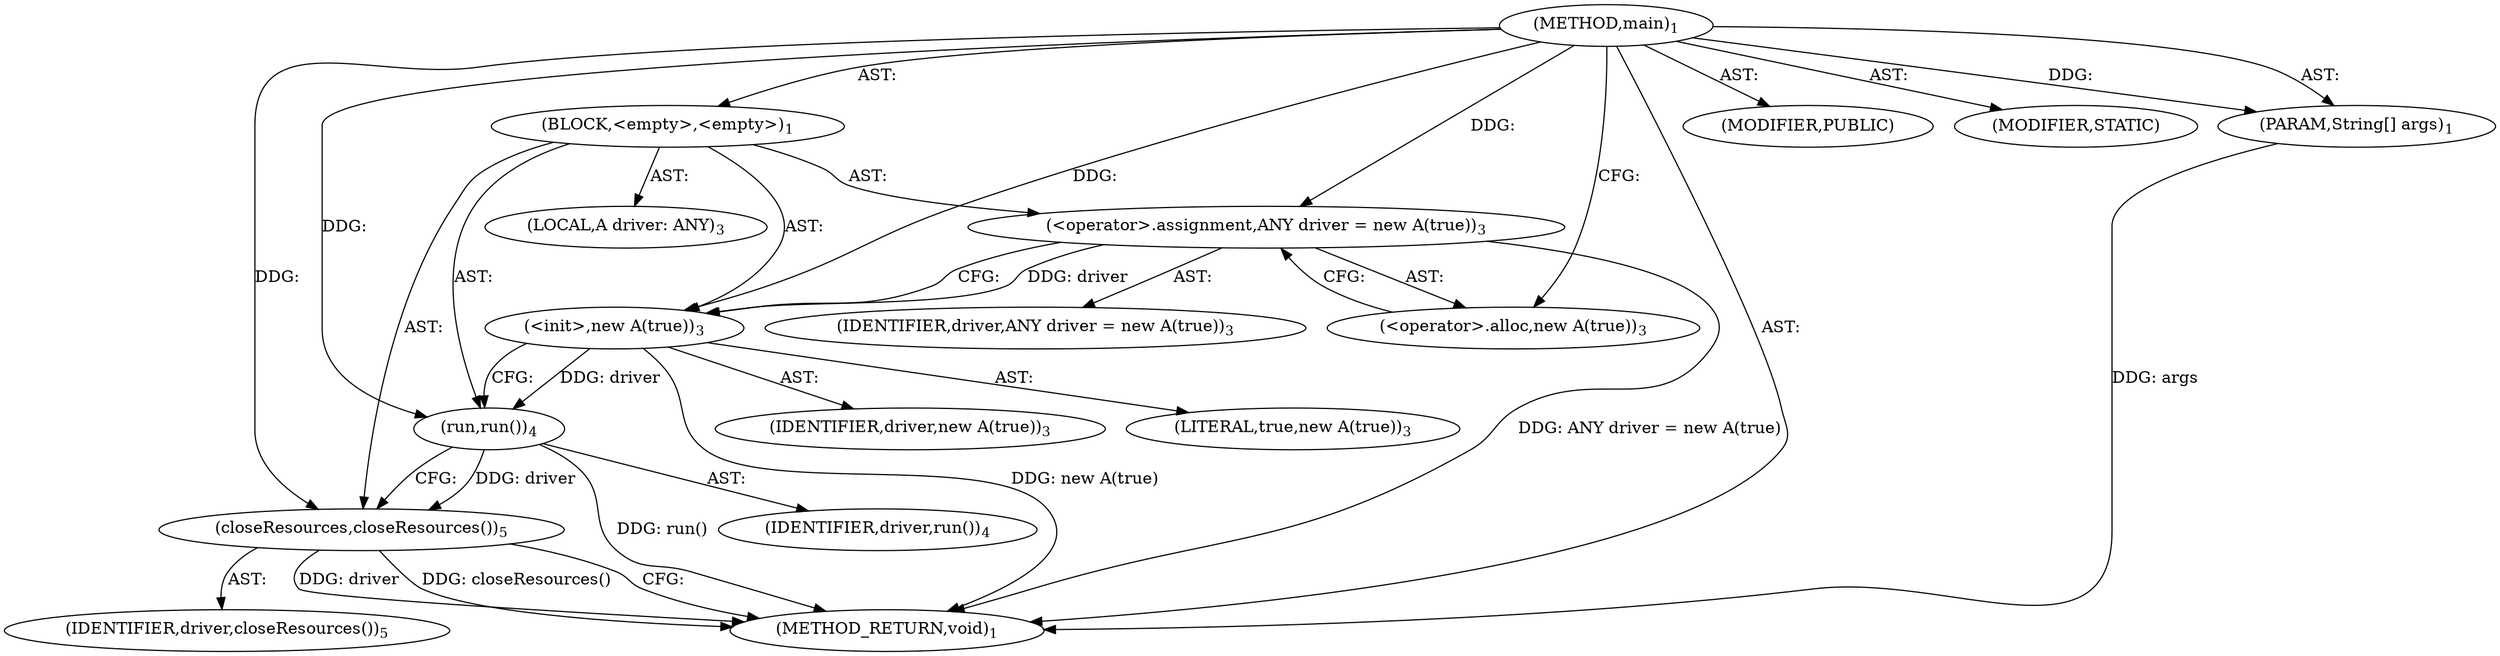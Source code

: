 digraph "main" {  
"19" [label = <(METHOD,main)<SUB>1</SUB>> ]
"20" [label = <(PARAM,String[] args)<SUB>1</SUB>> ]
"21" [label = <(BLOCK,&lt;empty&gt;,&lt;empty&gt;)<SUB>1</SUB>> ]
"4" [label = <(LOCAL,A driver: ANY)<SUB>3</SUB>> ]
"22" [label = <(&lt;operator&gt;.assignment,ANY driver = new A(true))<SUB>3</SUB>> ]
"23" [label = <(IDENTIFIER,driver,ANY driver = new A(true))<SUB>3</SUB>> ]
"24" [label = <(&lt;operator&gt;.alloc,new A(true))<SUB>3</SUB>> ]
"25" [label = <(&lt;init&gt;,new A(true))<SUB>3</SUB>> ]
"3" [label = <(IDENTIFIER,driver,new A(true))<SUB>3</SUB>> ]
"26" [label = <(LITERAL,true,new A(true))<SUB>3</SUB>> ]
"27" [label = <(run,run())<SUB>4</SUB>> ]
"28" [label = <(IDENTIFIER,driver,run())<SUB>4</SUB>> ]
"29" [label = <(closeResources,closeResources())<SUB>5</SUB>> ]
"30" [label = <(IDENTIFIER,driver,closeResources())<SUB>5</SUB>> ]
"31" [label = <(MODIFIER,PUBLIC)> ]
"32" [label = <(MODIFIER,STATIC)> ]
"33" [label = <(METHOD_RETURN,void)<SUB>1</SUB>> ]
  "19" -> "20"  [ label = "AST: "] 
  "19" -> "21"  [ label = "AST: "] 
  "19" -> "31"  [ label = "AST: "] 
  "19" -> "32"  [ label = "AST: "] 
  "19" -> "33"  [ label = "AST: "] 
  "21" -> "4"  [ label = "AST: "] 
  "21" -> "22"  [ label = "AST: "] 
  "21" -> "25"  [ label = "AST: "] 
  "21" -> "27"  [ label = "AST: "] 
  "21" -> "29"  [ label = "AST: "] 
  "22" -> "23"  [ label = "AST: "] 
  "22" -> "24"  [ label = "AST: "] 
  "25" -> "3"  [ label = "AST: "] 
  "25" -> "26"  [ label = "AST: "] 
  "27" -> "28"  [ label = "AST: "] 
  "29" -> "30"  [ label = "AST: "] 
  "22" -> "25"  [ label = "CFG: "] 
  "25" -> "27"  [ label = "CFG: "] 
  "27" -> "29"  [ label = "CFG: "] 
  "29" -> "33"  [ label = "CFG: "] 
  "24" -> "22"  [ label = "CFG: "] 
  "19" -> "24"  [ label = "CFG: "] 
  "20" -> "33"  [ label = "DDG: args"] 
  "22" -> "33"  [ label = "DDG: ANY driver = new A(true)"] 
  "25" -> "33"  [ label = "DDG: new A(true)"] 
  "27" -> "33"  [ label = "DDG: run()"] 
  "29" -> "33"  [ label = "DDG: driver"] 
  "29" -> "33"  [ label = "DDG: closeResources()"] 
  "19" -> "20"  [ label = "DDG: "] 
  "19" -> "22"  [ label = "DDG: "] 
  "22" -> "25"  [ label = "DDG: driver"] 
  "19" -> "25"  [ label = "DDG: "] 
  "25" -> "27"  [ label = "DDG: driver"] 
  "19" -> "27"  [ label = "DDG: "] 
  "27" -> "29"  [ label = "DDG: driver"] 
  "19" -> "29"  [ label = "DDG: "] 
}
